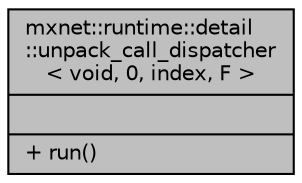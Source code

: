 digraph "mxnet::runtime::detail::unpack_call_dispatcher&lt; void, 0, index, F &gt;"
{
 // LATEX_PDF_SIZE
  edge [fontname="Helvetica",fontsize="10",labelfontname="Helvetica",labelfontsize="10"];
  node [fontname="Helvetica",fontsize="10",shape=record];
  Node1 [label="{mxnet::runtime::detail\l::unpack_call_dispatcher\l\< void, 0, index, F \>\n||+ run()\l}",height=0.2,width=0.4,color="black", fillcolor="grey75", style="filled", fontcolor="black",tooltip=" "];
}
